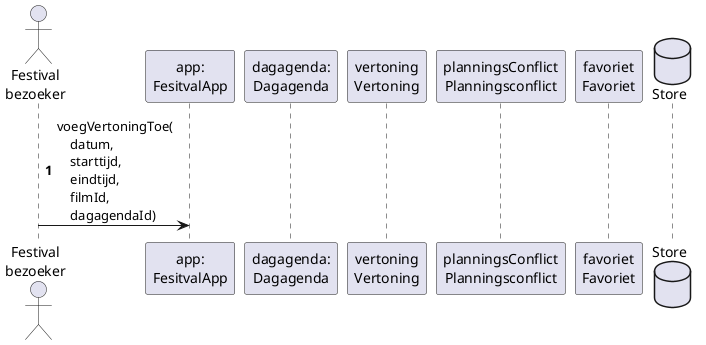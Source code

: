 @startuml

autonumber

actor "Festival\nbezoeker" as bezoeker
participant "app:\nFesitvalApp" as app
participant "dagagenda:\nDagagenda" as dagagenda
participant "vertoning\nVertoning" as vertoning
participant "planningsConflict\nPlanningsconflict" as planningsConflict
participant "favoriet\nFavoriet" as favoriet
database Store

bezoeker -> app : voegVertoningToe(\n\
    datum,\n\
    starttijd,\n\
    eindtijd,\n\
    filmId,\n\
    dagagendaId)

@enduml
